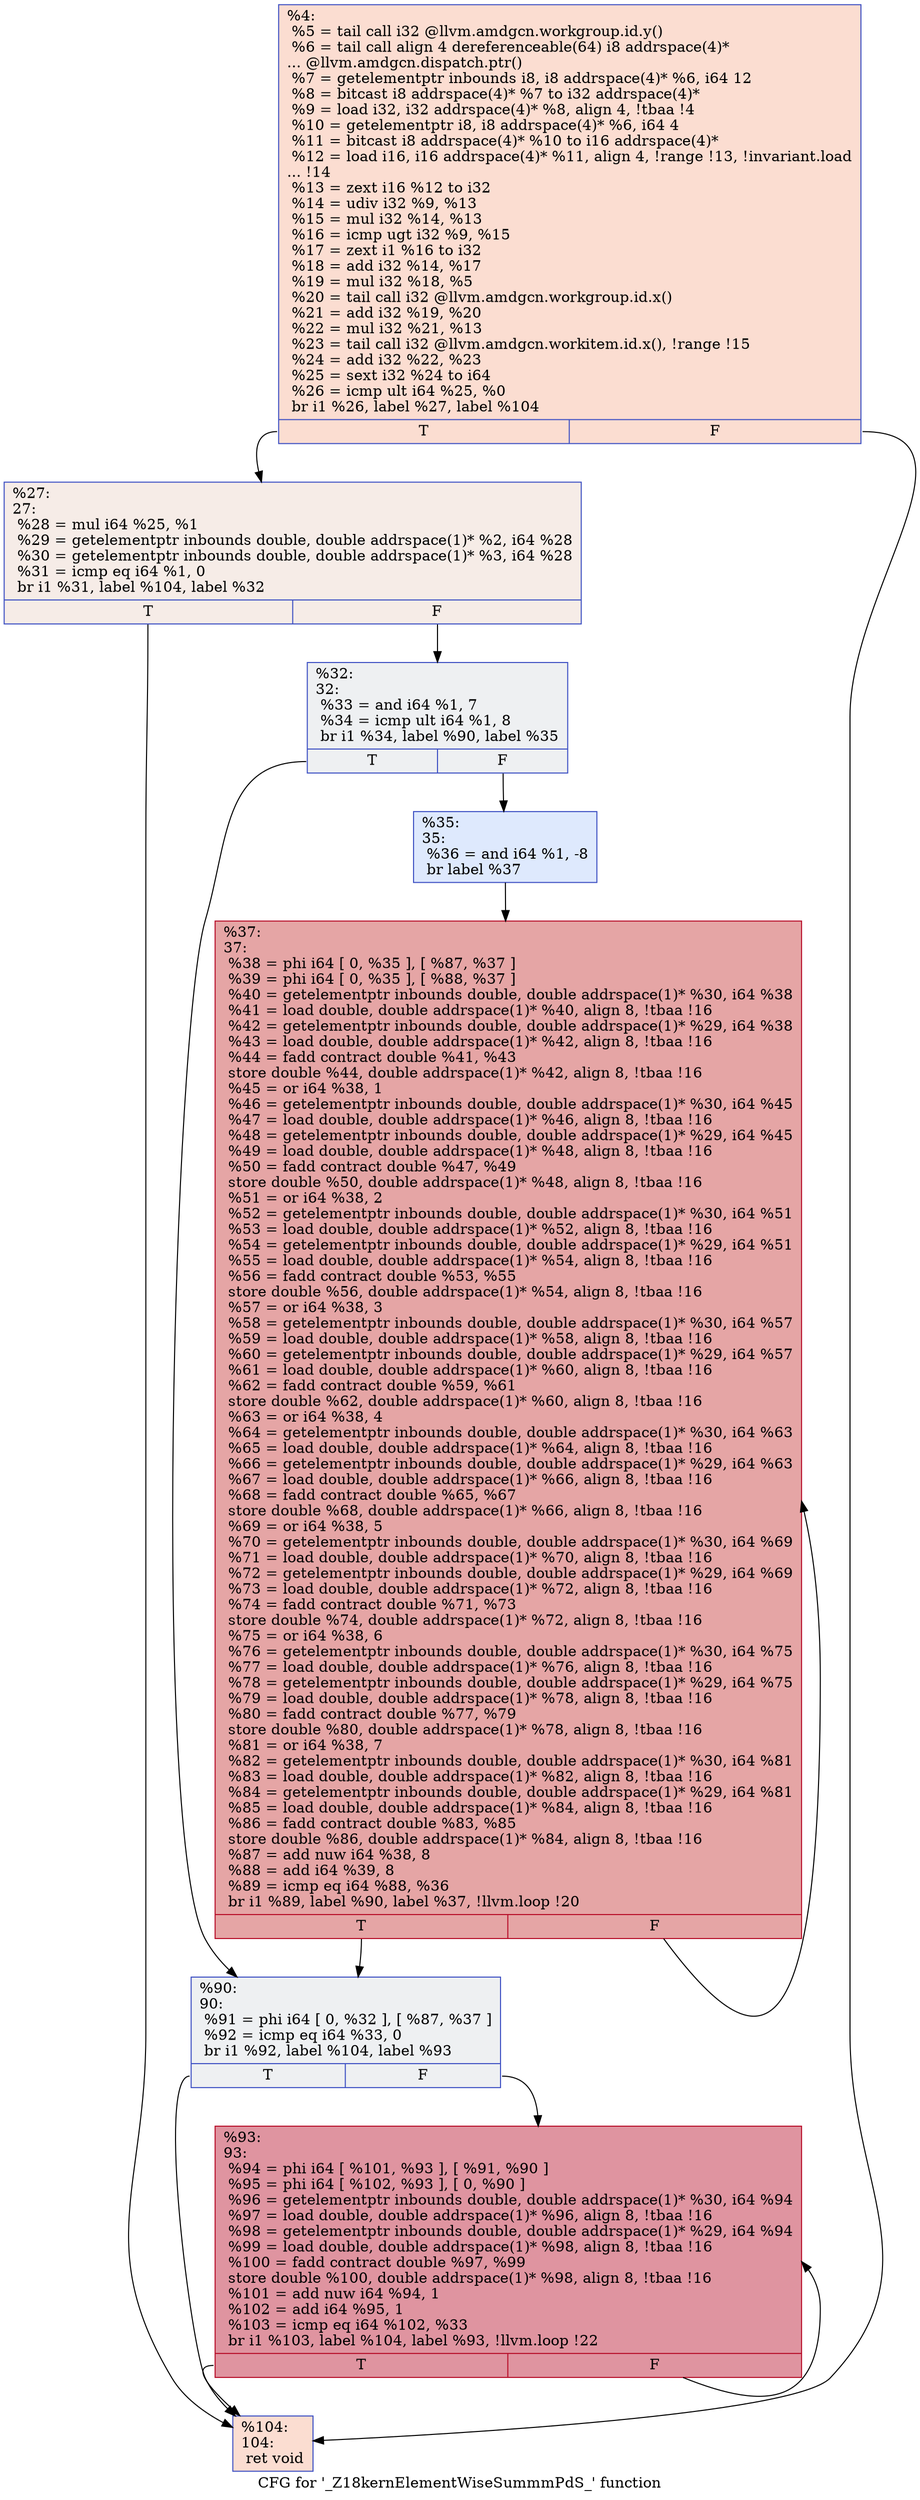 digraph "CFG for '_Z18kernElementWiseSummmPdS_' function" {
	label="CFG for '_Z18kernElementWiseSummmPdS_' function";

	Node0x49a4640 [shape=record,color="#3d50c3ff", style=filled, fillcolor="#f7b39670",label="{%4:\l  %5 = tail call i32 @llvm.amdgcn.workgroup.id.y()\l  %6 = tail call align 4 dereferenceable(64) i8 addrspace(4)*\l... @llvm.amdgcn.dispatch.ptr()\l  %7 = getelementptr inbounds i8, i8 addrspace(4)* %6, i64 12\l  %8 = bitcast i8 addrspace(4)* %7 to i32 addrspace(4)*\l  %9 = load i32, i32 addrspace(4)* %8, align 4, !tbaa !4\l  %10 = getelementptr i8, i8 addrspace(4)* %6, i64 4\l  %11 = bitcast i8 addrspace(4)* %10 to i16 addrspace(4)*\l  %12 = load i16, i16 addrspace(4)* %11, align 4, !range !13, !invariant.load\l... !14\l  %13 = zext i16 %12 to i32\l  %14 = udiv i32 %9, %13\l  %15 = mul i32 %14, %13\l  %16 = icmp ugt i32 %9, %15\l  %17 = zext i1 %16 to i32\l  %18 = add i32 %14, %17\l  %19 = mul i32 %18, %5\l  %20 = tail call i32 @llvm.amdgcn.workgroup.id.x()\l  %21 = add i32 %19, %20\l  %22 = mul i32 %21, %13\l  %23 = tail call i32 @llvm.amdgcn.workitem.id.x(), !range !15\l  %24 = add i32 %22, %23\l  %25 = sext i32 %24 to i64\l  %26 = icmp ult i64 %25, %0\l  br i1 %26, label %27, label %104\l|{<s0>T|<s1>F}}"];
	Node0x49a4640:s0 -> Node0x49a6f50;
	Node0x49a4640:s1 -> Node0x49a6fe0;
	Node0x49a6f50 [shape=record,color="#3d50c3ff", style=filled, fillcolor="#ead5c970",label="{%27:\l27:                                               \l  %28 = mul i64 %25, %1\l  %29 = getelementptr inbounds double, double addrspace(1)* %2, i64 %28\l  %30 = getelementptr inbounds double, double addrspace(1)* %3, i64 %28\l  %31 = icmp eq i64 %1, 0\l  br i1 %31, label %104, label %32\l|{<s0>T|<s1>F}}"];
	Node0x49a6f50:s0 -> Node0x49a6fe0;
	Node0x49a6f50:s1 -> Node0x49a7380;
	Node0x49a7380 [shape=record,color="#3d50c3ff", style=filled, fillcolor="#d9dce170",label="{%32:\l32:                                               \l  %33 = and i64 %1, 7\l  %34 = icmp ult i64 %1, 8\l  br i1 %34, label %90, label %35\l|{<s0>T|<s1>F}}"];
	Node0x49a7380:s0 -> Node0x49a7720;
	Node0x49a7380:s1 -> Node0x49a7770;
	Node0x49a7770 [shape=record,color="#3d50c3ff", style=filled, fillcolor="#b5cdfa70",label="{%35:\l35:                                               \l  %36 = and i64 %1, -8\l  br label %37\l}"];
	Node0x49a7770 -> Node0x49a7970;
	Node0x49a7970 [shape=record,color="#b70d28ff", style=filled, fillcolor="#c5333470",label="{%37:\l37:                                               \l  %38 = phi i64 [ 0, %35 ], [ %87, %37 ]\l  %39 = phi i64 [ 0, %35 ], [ %88, %37 ]\l  %40 = getelementptr inbounds double, double addrspace(1)* %30, i64 %38\l  %41 = load double, double addrspace(1)* %40, align 8, !tbaa !16\l  %42 = getelementptr inbounds double, double addrspace(1)* %29, i64 %38\l  %43 = load double, double addrspace(1)* %42, align 8, !tbaa !16\l  %44 = fadd contract double %41, %43\l  store double %44, double addrspace(1)* %42, align 8, !tbaa !16\l  %45 = or i64 %38, 1\l  %46 = getelementptr inbounds double, double addrspace(1)* %30, i64 %45\l  %47 = load double, double addrspace(1)* %46, align 8, !tbaa !16\l  %48 = getelementptr inbounds double, double addrspace(1)* %29, i64 %45\l  %49 = load double, double addrspace(1)* %48, align 8, !tbaa !16\l  %50 = fadd contract double %47, %49\l  store double %50, double addrspace(1)* %48, align 8, !tbaa !16\l  %51 = or i64 %38, 2\l  %52 = getelementptr inbounds double, double addrspace(1)* %30, i64 %51\l  %53 = load double, double addrspace(1)* %52, align 8, !tbaa !16\l  %54 = getelementptr inbounds double, double addrspace(1)* %29, i64 %51\l  %55 = load double, double addrspace(1)* %54, align 8, !tbaa !16\l  %56 = fadd contract double %53, %55\l  store double %56, double addrspace(1)* %54, align 8, !tbaa !16\l  %57 = or i64 %38, 3\l  %58 = getelementptr inbounds double, double addrspace(1)* %30, i64 %57\l  %59 = load double, double addrspace(1)* %58, align 8, !tbaa !16\l  %60 = getelementptr inbounds double, double addrspace(1)* %29, i64 %57\l  %61 = load double, double addrspace(1)* %60, align 8, !tbaa !16\l  %62 = fadd contract double %59, %61\l  store double %62, double addrspace(1)* %60, align 8, !tbaa !16\l  %63 = or i64 %38, 4\l  %64 = getelementptr inbounds double, double addrspace(1)* %30, i64 %63\l  %65 = load double, double addrspace(1)* %64, align 8, !tbaa !16\l  %66 = getelementptr inbounds double, double addrspace(1)* %29, i64 %63\l  %67 = load double, double addrspace(1)* %66, align 8, !tbaa !16\l  %68 = fadd contract double %65, %67\l  store double %68, double addrspace(1)* %66, align 8, !tbaa !16\l  %69 = or i64 %38, 5\l  %70 = getelementptr inbounds double, double addrspace(1)* %30, i64 %69\l  %71 = load double, double addrspace(1)* %70, align 8, !tbaa !16\l  %72 = getelementptr inbounds double, double addrspace(1)* %29, i64 %69\l  %73 = load double, double addrspace(1)* %72, align 8, !tbaa !16\l  %74 = fadd contract double %71, %73\l  store double %74, double addrspace(1)* %72, align 8, !tbaa !16\l  %75 = or i64 %38, 6\l  %76 = getelementptr inbounds double, double addrspace(1)* %30, i64 %75\l  %77 = load double, double addrspace(1)* %76, align 8, !tbaa !16\l  %78 = getelementptr inbounds double, double addrspace(1)* %29, i64 %75\l  %79 = load double, double addrspace(1)* %78, align 8, !tbaa !16\l  %80 = fadd contract double %77, %79\l  store double %80, double addrspace(1)* %78, align 8, !tbaa !16\l  %81 = or i64 %38, 7\l  %82 = getelementptr inbounds double, double addrspace(1)* %30, i64 %81\l  %83 = load double, double addrspace(1)* %82, align 8, !tbaa !16\l  %84 = getelementptr inbounds double, double addrspace(1)* %29, i64 %81\l  %85 = load double, double addrspace(1)* %84, align 8, !tbaa !16\l  %86 = fadd contract double %83, %85\l  store double %86, double addrspace(1)* %84, align 8, !tbaa !16\l  %87 = add nuw i64 %38, 8\l  %88 = add i64 %39, 8\l  %89 = icmp eq i64 %88, %36\l  br i1 %89, label %90, label %37, !llvm.loop !20\l|{<s0>T|<s1>F}}"];
	Node0x49a7970:s0 -> Node0x49a7720;
	Node0x49a7970:s1 -> Node0x49a7970;
	Node0x49a7720 [shape=record,color="#3d50c3ff", style=filled, fillcolor="#d9dce170",label="{%90:\l90:                                               \l  %91 = phi i64 [ 0, %32 ], [ %87, %37 ]\l  %92 = icmp eq i64 %33, 0\l  br i1 %92, label %104, label %93\l|{<s0>T|<s1>F}}"];
	Node0x49a7720:s0 -> Node0x49a6fe0;
	Node0x49a7720:s1 -> Node0x49aa8f0;
	Node0x49aa8f0 [shape=record,color="#b70d28ff", style=filled, fillcolor="#b70d2870",label="{%93:\l93:                                               \l  %94 = phi i64 [ %101, %93 ], [ %91, %90 ]\l  %95 = phi i64 [ %102, %93 ], [ 0, %90 ]\l  %96 = getelementptr inbounds double, double addrspace(1)* %30, i64 %94\l  %97 = load double, double addrspace(1)* %96, align 8, !tbaa !16\l  %98 = getelementptr inbounds double, double addrspace(1)* %29, i64 %94\l  %99 = load double, double addrspace(1)* %98, align 8, !tbaa !16\l  %100 = fadd contract double %97, %99\l  store double %100, double addrspace(1)* %98, align 8, !tbaa !16\l  %101 = add nuw i64 %94, 1\l  %102 = add i64 %95, 1\l  %103 = icmp eq i64 %102, %33\l  br i1 %103, label %104, label %93, !llvm.loop !22\l|{<s0>T|<s1>F}}"];
	Node0x49aa8f0:s0 -> Node0x49a6fe0;
	Node0x49aa8f0:s1 -> Node0x49aa8f0;
	Node0x49a6fe0 [shape=record,color="#3d50c3ff", style=filled, fillcolor="#f7b39670",label="{%104:\l104:                                              \l  ret void\l}"];
}
